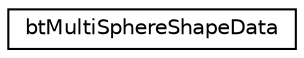digraph "Graphical Class Hierarchy"
{
  edge [fontname="Helvetica",fontsize="10",labelfontname="Helvetica",labelfontsize="10"];
  node [fontname="Helvetica",fontsize="10",shape=record];
  rankdir="LR";
  Node1 [label="btMultiSphereShapeData",height=0.2,width=0.4,color="black", fillcolor="white", style="filled",URL="$structbt_multi_sphere_shape_data.html"];
}
